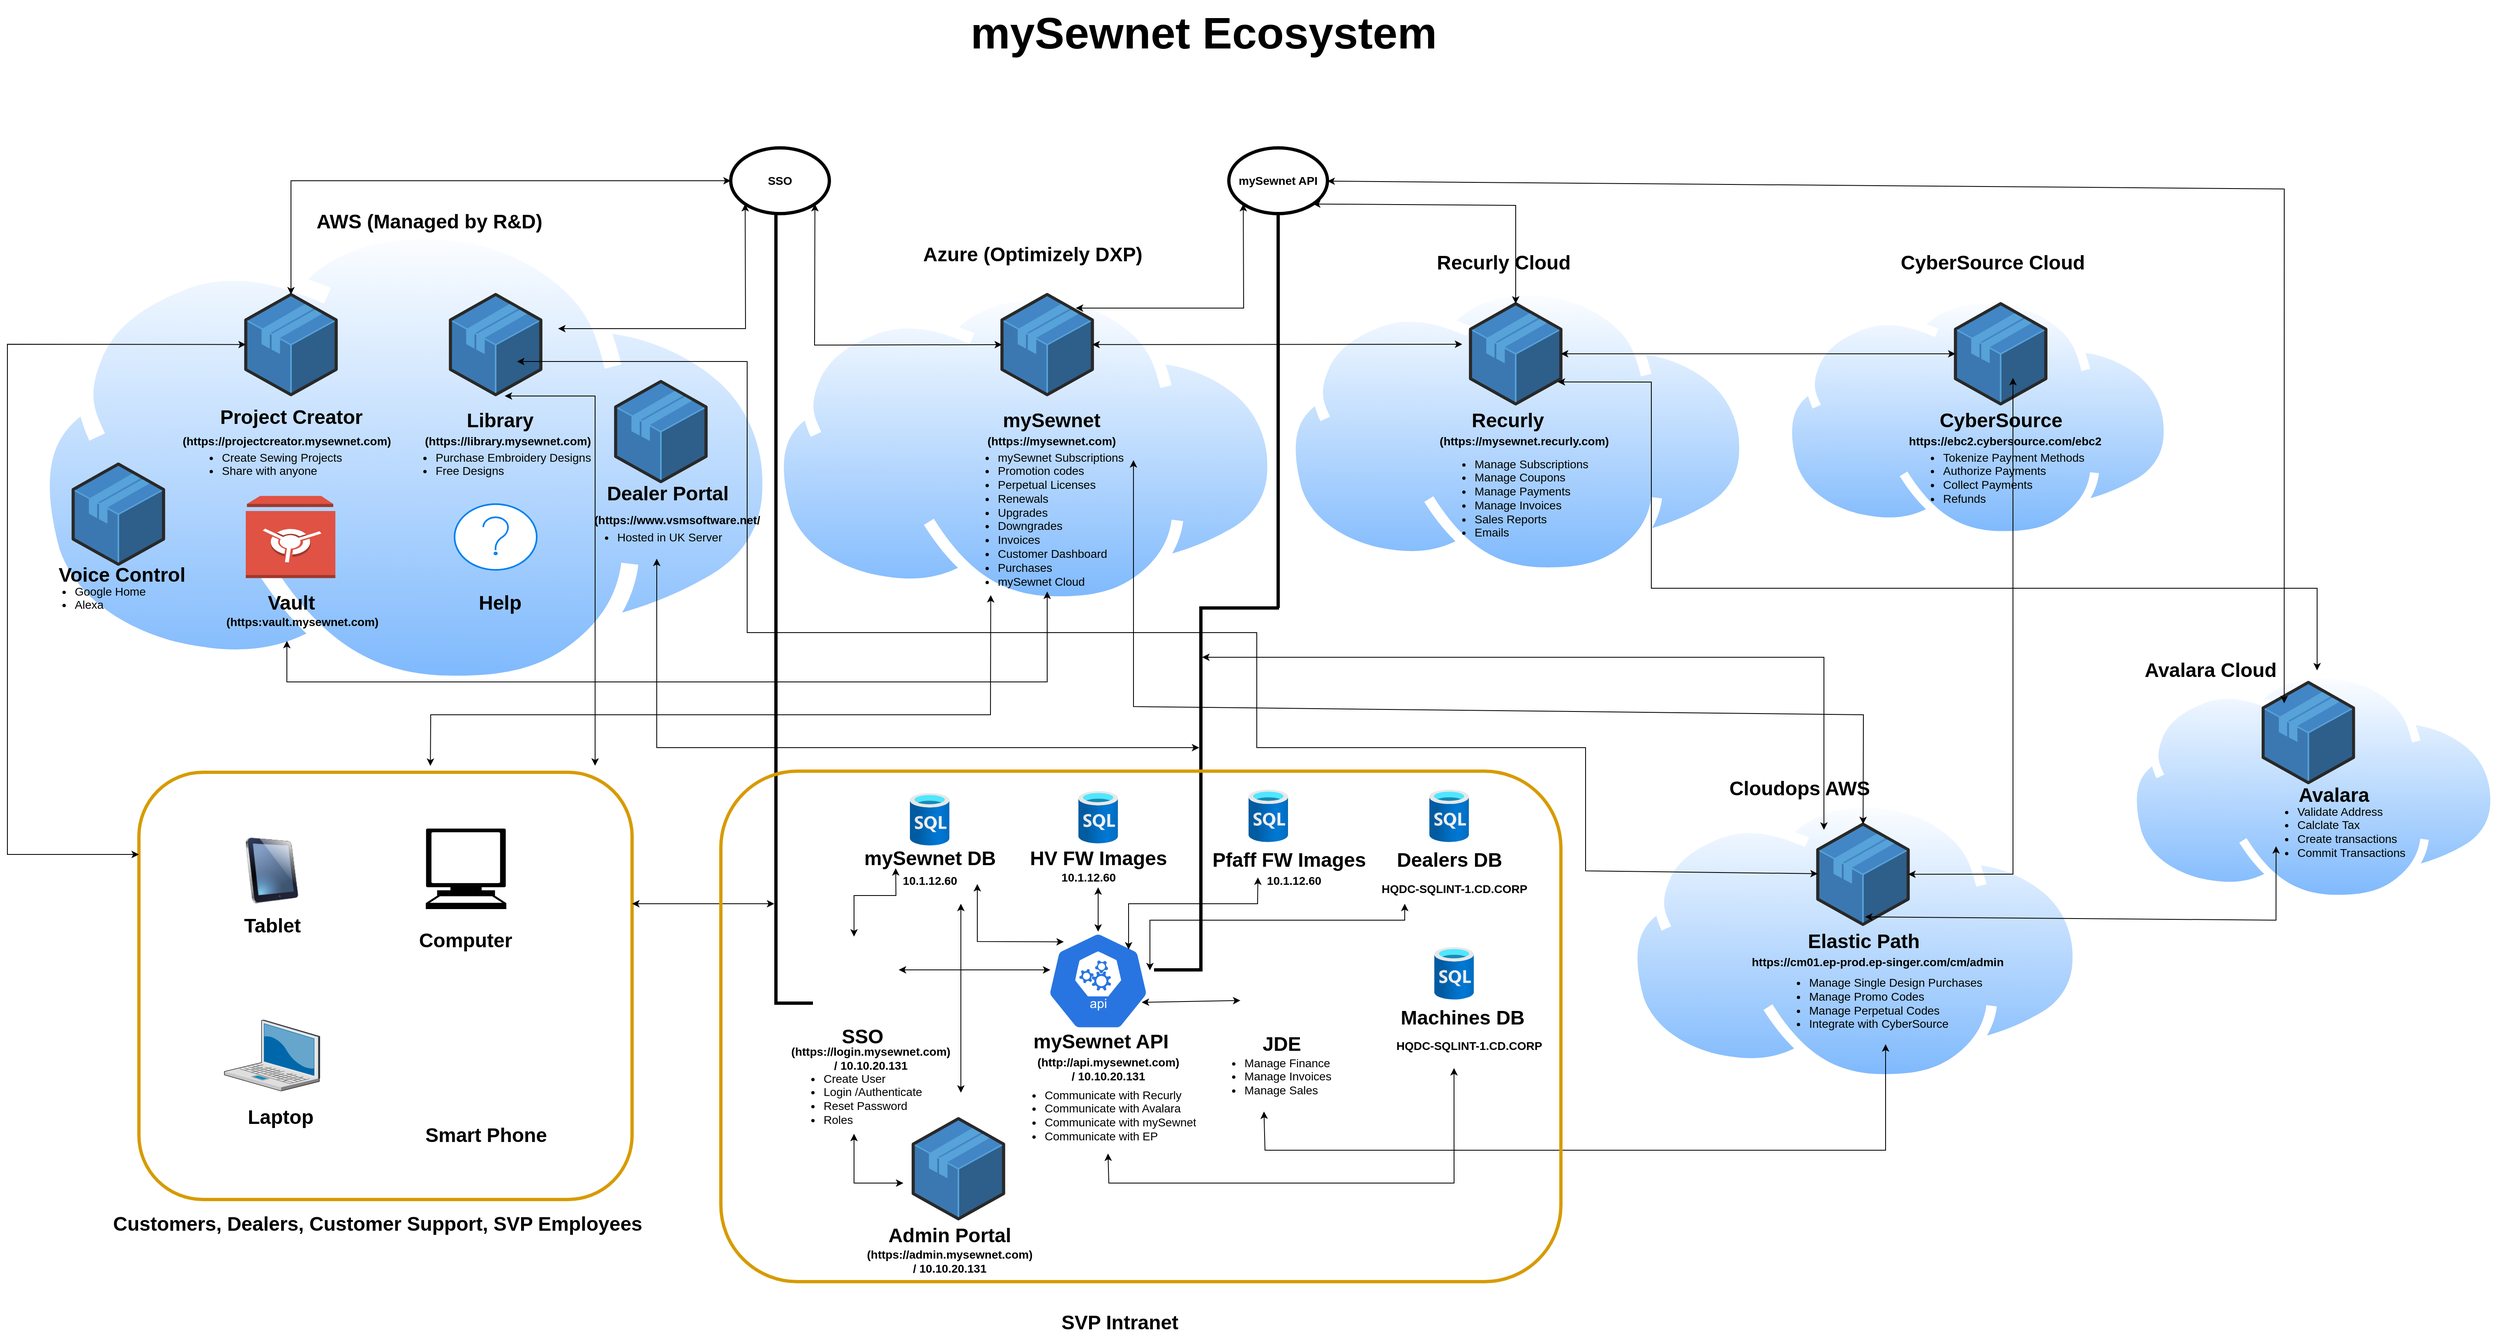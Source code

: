 <mxfile version="20.5.3" type="github">
  <diagram id="wgHW7e4EUa4GgYDRs7Ng" name="Page-1">
    <mxGraphModel dx="4837" dy="3923" grid="1" gridSize="10" guides="1" tooltips="1" connect="1" arrows="1" fold="1" page="1" pageScale="1" pageWidth="700" pageHeight="1000" math="0" shadow="0">
      <root>
        <mxCell id="0" />
        <mxCell id="1" parent="0" />
        <mxCell id="mvNzvA__HQaBql2vhhs9-19" value="" style="aspect=fixed;perimeter=ellipsePerimeter;html=1;align=center;shadow=0;dashed=0;spacingTop=3;image;image=img/lib/active_directory/internet_cloud.svg;fontSize=14;" parent="1" vertex="1">
          <mxGeometry x="-1130" y="-1530" width="910" height="573.3" as="geometry" />
        </mxCell>
        <mxCell id="mvNzvA__HQaBql2vhhs9-1" value="" style="verticalLabelPosition=bottom;html=1;verticalAlign=top;strokeWidth=1;align=center;outlineConnect=0;dashed=0;outlineConnect=0;shape=mxgraph.aws3d.application;fillColor=#4286c5;strokeColor=#57A2D8;aspect=fixed;" parent="1" vertex="1">
          <mxGeometry x="-870" y="-1441.61" width="110" height="122.06" as="geometry" />
        </mxCell>
        <mxCell id="mvNzvA__HQaBql2vhhs9-3" value="" style="verticalLabelPosition=bottom;html=1;verticalAlign=top;strokeWidth=1;align=center;outlineConnect=0;dashed=0;outlineConnect=0;shape=mxgraph.aws3d.application;fillColor=#4286c5;strokeColor=#57A2D8;aspect=fixed;" parent="1" vertex="1">
          <mxGeometry x="-621" y="-1441.61" width="110" height="122.06" as="geometry" />
        </mxCell>
        <mxCell id="mvNzvA__HQaBql2vhhs9-5" value="Project Creator" style="text;strokeColor=none;fillColor=none;html=1;fontSize=24;fontStyle=1;verticalAlign=middle;align=center;" parent="1" vertex="1">
          <mxGeometry x="-915.5" y="-1312.14" width="200" height="40" as="geometry" />
        </mxCell>
        <mxCell id="mvNzvA__HQaBql2vhhs9-6" value="Library" style="text;strokeColor=none;fillColor=none;html=1;fontSize=24;fontStyle=1;verticalAlign=middle;align=center;" parent="1" vertex="1">
          <mxGeometry x="-611" y="-1308.35" width="100" height="40" as="geometry" />
        </mxCell>
        <mxCell id="mvNzvA__HQaBql2vhhs9-8" value="&lt;ul&gt;&lt;li&gt;Create Sewing Projects&lt;/li&gt;&lt;li&gt;Share with anyone&lt;/li&gt;&lt;/ul&gt;" style="text;strokeColor=none;fillColor=none;html=1;whiteSpace=wrap;verticalAlign=middle;overflow=hidden;fontSize=14;" parent="1" vertex="1">
          <mxGeometry x="-941" y="-1268.35" width="190" height="50" as="geometry" />
        </mxCell>
        <mxCell id="mvNzvA__HQaBql2vhhs9-10" value="&lt;ul&gt;&lt;li&gt;Purchase Embroidery Designs&lt;/li&gt;&lt;li&gt;Free Designs&lt;/li&gt;&lt;li&gt;Used Pimcore DAM&lt;/li&gt;&lt;/ul&gt;" style="text;strokeColor=none;fillColor=none;html=1;whiteSpace=wrap;verticalAlign=middle;overflow=hidden;fontSize=14;" parent="1" vertex="1">
          <mxGeometry x="-681" y="-1268.35" width="240" height="50" as="geometry" />
        </mxCell>
        <mxCell id="mvNzvA__HQaBql2vhhs9-11" value="" style="outlineConnect=0;dashed=0;verticalLabelPosition=bottom;verticalAlign=top;align=center;html=1;shape=mxgraph.aws3.vault;fillColor=#E05243;gradientColor=none;fontSize=14;" parent="1" vertex="1">
          <mxGeometry x="-870" y="-1196.35" width="109" height="100" as="geometry" />
        </mxCell>
        <mxCell id="mvNzvA__HQaBql2vhhs9-12" value="Vault" style="text;strokeColor=none;fillColor=none;html=1;fontSize=24;fontStyle=1;verticalAlign=middle;align=center;" parent="1" vertex="1">
          <mxGeometry x="-865" y="-1086.35" width="100" height="40" as="geometry" />
        </mxCell>
        <mxCell id="mvNzvA__HQaBql2vhhs9-13" value="" style="html=1;verticalLabelPosition=bottom;align=center;labelBackgroundColor=#ffffff;verticalAlign=top;strokeWidth=2;strokeColor=#0080F0;shadow=0;dashed=0;shape=mxgraph.ios7.icons.help;fontSize=14;" parent="1" vertex="1">
          <mxGeometry x="-616" y="-1186.35" width="100" height="80" as="geometry" />
        </mxCell>
        <mxCell id="mvNzvA__HQaBql2vhhs9-14" value="Help" style="text;strokeColor=none;fillColor=none;html=1;fontSize=24;fontStyle=1;verticalAlign=middle;align=center;" parent="1" vertex="1">
          <mxGeometry x="-611" y="-1086.35" width="100" height="40" as="geometry" />
        </mxCell>
        <mxCell id="mvNzvA__HQaBql2vhhs9-15" value="(https://projectcreator.mysewnet.com)" style="text;html=1;strokeColor=none;fillColor=none;align=center;verticalAlign=middle;whiteSpace=wrap;rounded=0;fontSize=14;fontStyle=1" parent="1" vertex="1">
          <mxGeometry x="-940" y="-1278.35" width="240" height="30" as="geometry" />
        </mxCell>
        <mxCell id="mvNzvA__HQaBql2vhhs9-17" value="(https://library.mysewnet.com)" style="text;html=1;strokeColor=none;fillColor=none;align=center;verticalAlign=middle;whiteSpace=wrap;rounded=0;fontSize=14;fontStyle=1" parent="1" vertex="1">
          <mxGeometry x="-671" y="-1278.35" width="240" height="30" as="geometry" />
        </mxCell>
        <mxCell id="mvNzvA__HQaBql2vhhs9-18" value="(https:vault.mysewnet.com)" style="text;html=1;strokeColor=none;fillColor=none;align=center;verticalAlign=middle;whiteSpace=wrap;rounded=0;fontSize=14;fontStyle=1" parent="1" vertex="1">
          <mxGeometry x="-921" y="-1058.35" width="240" height="30" as="geometry" />
        </mxCell>
        <mxCell id="mvNzvA__HQaBql2vhhs9-25" value="" style="aspect=fixed;perimeter=ellipsePerimeter;html=1;align=center;shadow=0;dashed=0;spacingTop=3;image;image=img/lib/active_directory/internet_cloud.svg;fontSize=14;" parent="1" vertex="1">
          <mxGeometry x="-230" y="-1448.95" width="617.38" height="388.95" as="geometry" />
        </mxCell>
        <mxCell id="mvNzvA__HQaBql2vhhs9-20" value="" style="verticalLabelPosition=bottom;html=1;verticalAlign=top;strokeWidth=1;align=center;outlineConnect=0;dashed=0;outlineConnect=0;shape=mxgraph.aws3d.application;fillColor=#4286c5;strokeColor=#57A2D8;aspect=fixed;" parent="1" vertex="1">
          <mxGeometry x="50" y="-1441.61" width="110" height="122.06" as="geometry" />
        </mxCell>
        <mxCell id="mvNzvA__HQaBql2vhhs9-21" value="mySewnet" style="text;strokeColor=none;fillColor=none;html=1;fontSize=24;fontStyle=1;verticalAlign=middle;align=center;" parent="1" vertex="1">
          <mxGeometry x="60" y="-1308.35" width="100" height="40" as="geometry" />
        </mxCell>
        <mxCell id="mvNzvA__HQaBql2vhhs9-23" value="(https://mysewnet.com)" style="text;html=1;align=center;verticalAlign=middle;resizable=0;points=[];autosize=1;strokeColor=none;fillColor=none;fontSize=14;fontStyle=1" parent="1" vertex="1">
          <mxGeometry x="20" y="-1278.35" width="180" height="30" as="geometry" />
        </mxCell>
        <mxCell id="mvNzvA__HQaBql2vhhs9-24" value="&lt;ul&gt;&lt;li&gt;mySewnet Subscriptions&lt;/li&gt;&lt;li&gt;Promotion codes&lt;/li&gt;&lt;li&gt;Perpetual Licenses&lt;/li&gt;&lt;li&gt;Renewals&lt;/li&gt;&lt;li&gt;Upgrades&lt;/li&gt;&lt;li&gt;Downgrades&lt;/li&gt;&lt;li&gt;Invoices&lt;/li&gt;&lt;li&gt;Customer Dashboard&lt;/li&gt;&lt;li&gt;Purchases&lt;/li&gt;&lt;li&gt;mySewnet Cloud&lt;/li&gt;&lt;/ul&gt;" style="text;strokeColor=none;fillColor=none;html=1;whiteSpace=wrap;verticalAlign=middle;overflow=hidden;fontSize=14;" parent="1" vertex="1">
          <mxGeometry x="2.5" y="-1268.35" width="205" height="188.35" as="geometry" />
        </mxCell>
        <mxCell id="mvNzvA__HQaBql2vhhs9-30" value="" style="aspect=fixed;perimeter=ellipsePerimeter;html=1;align=center;shadow=0;dashed=0;spacingTop=3;image;image=img/lib/active_directory/internet_cloud.svg;fontSize=14;" parent="1" vertex="1">
          <mxGeometry x="394" y="-1453.11" width="566.28" height="356.76" as="geometry" />
        </mxCell>
        <mxCell id="mvNzvA__HQaBql2vhhs9-26" value="" style="verticalLabelPosition=bottom;html=1;verticalAlign=top;strokeWidth=1;align=center;outlineConnect=0;dashed=0;outlineConnect=0;shape=mxgraph.aws3d.application;fillColor=#4286c5;strokeColor=#57A2D8;aspect=fixed;" parent="1" vertex="1">
          <mxGeometry x="620" y="-1430.41" width="110" height="122.06" as="geometry" />
        </mxCell>
        <mxCell id="mvNzvA__HQaBql2vhhs9-27" value="Recurly" style="text;strokeColor=none;fillColor=none;html=1;fontSize=24;fontStyle=1;verticalAlign=middle;align=center;" parent="1" vertex="1">
          <mxGeometry x="615" y="-1308.35" width="100" height="40" as="geometry" />
        </mxCell>
        <mxCell id="mvNzvA__HQaBql2vhhs9-28" value="(https://mysewnet.recurly.com)" style="text;html=1;align=center;verticalAlign=middle;resizable=0;points=[];autosize=1;strokeColor=none;fillColor=none;fontSize=14;fontStyle=1" parent="1" vertex="1">
          <mxGeometry x="570" y="-1278.35" width="230" height="30" as="geometry" />
        </mxCell>
        <mxCell id="mvNzvA__HQaBql2vhhs9-29" value="&lt;ul&gt;&lt;li&gt;Manage Subscriptions&lt;/li&gt;&lt;li&gt;Manage Coupons&lt;/li&gt;&lt;li&gt;Manage Payments&lt;/li&gt;&lt;li&gt;Manage Invoices&lt;/li&gt;&lt;li&gt;Sales Reports&lt;/li&gt;&lt;li&gt;Emails&lt;/li&gt;&lt;li&gt;&lt;br&gt;&lt;/li&gt;&lt;/ul&gt;" style="text;strokeColor=none;fillColor=none;html=1;whiteSpace=wrap;verticalAlign=middle;overflow=hidden;fontSize=14;" parent="1" vertex="1">
          <mxGeometry x="582.5" y="-1260" width="185" height="120" as="geometry" />
        </mxCell>
        <mxCell id="mvNzvA__HQaBql2vhhs9-36" value="" style="aspect=fixed;perimeter=ellipsePerimeter;html=1;align=center;shadow=0;dashed=0;spacingTop=3;image;image=img/lib/active_directory/internet_cloud.svg;fontSize=14;" parent="1" vertex="1">
          <mxGeometry x="1000" y="-1441.61" width="474.52" height="298.95" as="geometry" />
        </mxCell>
        <mxCell id="mvNzvA__HQaBql2vhhs9-32" value="" style="verticalLabelPosition=bottom;html=1;verticalAlign=top;strokeWidth=1;align=center;outlineConnect=0;dashed=0;outlineConnect=0;shape=mxgraph.aws3d.application;fillColor=#4286c5;strokeColor=#57A2D8;aspect=fixed;" parent="1" vertex="1">
          <mxGeometry x="1210" y="-1430.41" width="110" height="122.06" as="geometry" />
        </mxCell>
        <mxCell id="mvNzvA__HQaBql2vhhs9-33" value="CyberSource" style="text;strokeColor=none;fillColor=none;html=1;fontSize=24;fontStyle=1;verticalAlign=middle;align=center;" parent="1" vertex="1">
          <mxGeometry x="1215" y="-1308.35" width="100" height="40" as="geometry" />
        </mxCell>
        <mxCell id="mvNzvA__HQaBql2vhhs9-34" value="https://ebc2.cybersource.com/ebc2" style="text;html=1;align=center;verticalAlign=middle;resizable=0;points=[];autosize=1;strokeColor=none;fillColor=none;fontSize=14;fontStyle=1" parent="1" vertex="1">
          <mxGeometry x="1140" y="-1278.35" width="260" height="30" as="geometry" />
        </mxCell>
        <mxCell id="mvNzvA__HQaBql2vhhs9-35" value="&lt;ul&gt;&lt;li&gt;Tokenize Payment Methods&lt;/li&gt;&lt;li&gt;Authorize Payments&lt;/li&gt;&lt;li&gt;Collect Payments&lt;/li&gt;&lt;li&gt;Refunds&lt;/li&gt;&lt;li&gt;&lt;br&gt;&lt;/li&gt;&lt;/ul&gt;" style="text;strokeColor=none;fillColor=none;html=1;whiteSpace=wrap;verticalAlign=middle;overflow=hidden;fontSize=14;" parent="1" vertex="1">
          <mxGeometry x="1152.5" y="-1268.35" width="225" height="90" as="geometry" />
        </mxCell>
        <mxCell id="mvNzvA__HQaBql2vhhs9-37" value="AWS (Managed by R&amp;amp;D)" style="text;strokeColor=none;fillColor=none;html=1;fontSize=24;fontStyle=1;verticalAlign=middle;align=center;" parent="1" vertex="1">
          <mxGeometry x="-798" y="-1550" width="301" height="40" as="geometry" />
        </mxCell>
        <mxCell id="mvNzvA__HQaBql2vhhs9-38" value="Azure (Optimizely DXP)" style="text;strokeColor=none;fillColor=none;html=1;fontSize=24;fontStyle=1;verticalAlign=middle;align=center;" parent="1" vertex="1">
          <mxGeometry x="-58" y="-1510" width="290" height="40" as="geometry" />
        </mxCell>
        <mxCell id="mvNzvA__HQaBql2vhhs9-39" value="Recurly Cloud" style="text;strokeColor=none;fillColor=none;html=1;fontSize=24;fontStyle=1;verticalAlign=middle;align=center;" parent="1" vertex="1">
          <mxGeometry x="570" y="-1500" width="180" height="40" as="geometry" />
        </mxCell>
        <mxCell id="mvNzvA__HQaBql2vhhs9-40" value="CyberSource Cloud" style="text;strokeColor=none;fillColor=none;html=1;fontSize=24;fontStyle=1;verticalAlign=middle;align=center;" parent="1" vertex="1">
          <mxGeometry x="1135" y="-1500" width="240" height="40" as="geometry" />
        </mxCell>
        <mxCell id="mvNzvA__HQaBql2vhhs9-45" value="" style="aspect=fixed;perimeter=ellipsePerimeter;html=1;align=center;shadow=0;dashed=0;spacingTop=3;image;image=img/lib/active_directory/internet_cloud.svg;fontSize=14;" parent="1" vertex="1">
          <mxGeometry x="810" y="-829.85" width="555.56" height="350" as="geometry" />
        </mxCell>
        <mxCell id="mvNzvA__HQaBql2vhhs9-41" value="" style="verticalLabelPosition=bottom;html=1;verticalAlign=top;strokeWidth=1;align=center;outlineConnect=0;dashed=0;outlineConnect=0;shape=mxgraph.aws3d.application;fillColor=#4286c5;strokeColor=#57A2D8;aspect=fixed;" parent="1" vertex="1">
          <mxGeometry x="1042.5" y="-796.91" width="110" height="122.06" as="geometry" />
        </mxCell>
        <mxCell id="mvNzvA__HQaBql2vhhs9-42" value="Elastic Path" style="text;strokeColor=none;fillColor=none;html=1;fontSize=24;fontStyle=1;verticalAlign=middle;align=center;" parent="1" vertex="1">
          <mxGeometry x="1020" y="-672.79" width="155" height="37.94" as="geometry" />
        </mxCell>
        <mxCell id="mvNzvA__HQaBql2vhhs9-43" value="https://cm01.ep-prod.ep-singer.com/cm/admin" style="text;html=1;align=center;verticalAlign=middle;resizable=0;points=[];autosize=1;strokeColor=none;fillColor=none;fontSize=14;fontStyle=1" parent="1" vertex="1">
          <mxGeometry x="950" y="-644.5" width="330" height="30" as="geometry" />
        </mxCell>
        <mxCell id="mvNzvA__HQaBql2vhhs9-44" value="&lt;ul&gt;&lt;li&gt;Manage Single Design Purchases&lt;/li&gt;&lt;li&gt;Manage Promo Codes&lt;/li&gt;&lt;li&gt;Manage Perpetual Codes&lt;/li&gt;&lt;li&gt;Integrate with CyberSource&lt;/li&gt;&lt;/ul&gt;" style="text;strokeColor=none;fillColor=none;html=1;whiteSpace=wrap;verticalAlign=middle;overflow=hidden;fontSize=14;" parent="1" vertex="1">
          <mxGeometry x="990" y="-629.0" width="270" height="100" as="geometry" />
        </mxCell>
        <mxCell id="mvNzvA__HQaBql2vhhs9-46" value="Cloudops AWS" style="text;strokeColor=none;fillColor=none;html=1;fontSize=24;fontStyle=1;verticalAlign=middle;align=center;" parent="1" vertex="1">
          <mxGeometry x="900" y="-860.0" width="240" height="40" as="geometry" />
        </mxCell>
        <mxCell id="mvNzvA__HQaBql2vhhs9-47" value="" style="aspect=fixed;html=1;points=[];align=center;image;fontSize=12;image=img/lib/azure2/databases/SQL_Database.svg;" parent="1" vertex="1">
          <mxGeometry x="143" y="-837.35" width="48" height="64" as="geometry" />
        </mxCell>
        <mxCell id="mvNzvA__HQaBql2vhhs9-48" value="mySewnet DB" style="text;strokeColor=none;fillColor=none;html=1;fontSize=24;fontStyle=1;verticalAlign=middle;align=center;" parent="1" vertex="1">
          <mxGeometry x="-128" y="-775" width="180" height="40" as="geometry" />
        </mxCell>
        <mxCell id="mvNzvA__HQaBql2vhhs9-49" value="&lt;b&gt;10.1.12.60&lt;/b&gt;" style="text;html=1;align=center;verticalAlign=middle;resizable=0;points=[];autosize=1;strokeColor=none;fillColor=none;fontSize=14;" parent="1" vertex="1">
          <mxGeometry x="-83" y="-743" width="90" height="30" as="geometry" />
        </mxCell>
        <mxCell id="mvNzvA__HQaBql2vhhs9-50" value="" style="aspect=fixed;html=1;points=[];align=center;image;fontSize=12;image=img/lib/azure2/databases/SQL_Database.svg;" parent="1" vertex="1">
          <mxGeometry x="350" y="-839" width="48" height="64" as="geometry" />
        </mxCell>
        <mxCell id="mvNzvA__HQaBql2vhhs9-51" value="" style="aspect=fixed;html=1;points=[];align=center;image;fontSize=12;image=img/lib/azure2/databases/SQL_Database.svg;" parent="1" vertex="1">
          <mxGeometry x="570" y="-839" width="48" height="64" as="geometry" />
        </mxCell>
        <mxCell id="mvNzvA__HQaBql2vhhs9-52" value="Pfaff FW Images" style="text;strokeColor=none;fillColor=none;html=1;fontSize=24;fontStyle=1;verticalAlign=middle;align=center;" parent="1" vertex="1">
          <mxGeometry x="309" y="-773" width="180" height="40" as="geometry" />
        </mxCell>
        <mxCell id="mvNzvA__HQaBql2vhhs9-53" value="HV FW Images" style="text;strokeColor=none;fillColor=none;html=1;fontSize=24;fontStyle=1;verticalAlign=middle;align=center;" parent="1" vertex="1">
          <mxGeometry x="77" y="-775" width="180" height="40" as="geometry" />
        </mxCell>
        <mxCell id="mvNzvA__HQaBql2vhhs9-55" value="&lt;b&gt;10.1.12.60&lt;/b&gt;" style="text;html=1;align=center;verticalAlign=middle;resizable=0;points=[];autosize=1;strokeColor=none;fillColor=none;fontSize=14;" parent="1" vertex="1">
          <mxGeometry x="360" y="-743" width="90" height="30" as="geometry" />
        </mxCell>
        <mxCell id="mvNzvA__HQaBql2vhhs9-56" value="&lt;b&gt;10.1.12.60&lt;/b&gt;" style="text;html=1;align=center;verticalAlign=middle;resizable=0;points=[];autosize=1;strokeColor=none;fillColor=none;fontSize=14;" parent="1" vertex="1">
          <mxGeometry x="110" y="-747.35" width="90" height="30" as="geometry" />
        </mxCell>
        <mxCell id="mvNzvA__HQaBql2vhhs9-57" value="" style="image;html=1;image=img/lib/clip_art/computers/iPad_128x128.png;fontSize=14;" parent="1" vertex="1">
          <mxGeometry x="-878" y="-780.5" width="80" height="80" as="geometry" />
        </mxCell>
        <mxCell id="mvNzvA__HQaBql2vhhs9-58" value="" style="shape=mxgraph.signs.tech.computer;html=1;pointerEvents=1;fillColor=#000000;strokeColor=none;verticalLabelPosition=bottom;verticalAlign=top;align=center;fontSize=14;" parent="1" vertex="1">
          <mxGeometry x="-651" y="-791.5" width="98" height="98" as="geometry" />
        </mxCell>
        <mxCell id="mvNzvA__HQaBql2vhhs9-60" value="" style="shape=image;html=1;verticalAlign=top;verticalLabelPosition=bottom;labelBackgroundColor=#ffffff;imageAspect=0;aspect=fixed;image=https://cdn4.iconfinder.com/data/icons/essential-app-1/16/mobile-phone-smart-screen-128.png;fontSize=14;" parent="1" vertex="1">
          <mxGeometry x="-656" y="-588.5" width="128" height="128" as="geometry" />
        </mxCell>
        <mxCell id="mvNzvA__HQaBql2vhhs9-61" value="" style="verticalLabelPosition=bottom;sketch=0;aspect=fixed;html=1;verticalAlign=top;strokeColor=none;align=center;outlineConnect=0;shape=mxgraph.citrix.laptop_2;fontSize=14;" parent="1" vertex="1">
          <mxGeometry x="-896" y="-558.5" width="116" height="86.5" as="geometry" />
        </mxCell>
        <mxCell id="mvNzvA__HQaBql2vhhs9-62" value="Tablet" style="text;strokeColor=none;fillColor=none;html=1;fontSize=24;fontStyle=1;verticalAlign=middle;align=center;" parent="1" vertex="1">
          <mxGeometry x="-888" y="-693.5" width="100" height="40" as="geometry" />
        </mxCell>
        <mxCell id="mvNzvA__HQaBql2vhhs9-63" value="Computer" style="text;strokeColor=none;fillColor=none;html=1;fontSize=24;fontStyle=1;verticalAlign=middle;align=center;" parent="1" vertex="1">
          <mxGeometry x="-666" y="-674.85" width="125" height="40" as="geometry" />
        </mxCell>
        <mxCell id="mvNzvA__HQaBql2vhhs9-65" value="Laptop" style="text;strokeColor=none;fillColor=none;html=1;fontSize=24;fontStyle=1;verticalAlign=middle;align=center;" parent="1" vertex="1">
          <mxGeometry x="-878" y="-460.5" width="100" height="40" as="geometry" />
        </mxCell>
        <mxCell id="mvNzvA__HQaBql2vhhs9-66" value="Smart Phone" style="text;strokeColor=none;fillColor=none;html=1;fontSize=24;fontStyle=1;verticalAlign=middle;align=center;" parent="1" vertex="1">
          <mxGeometry x="-666" y="-438.5" width="176" height="40" as="geometry" />
        </mxCell>
        <mxCell id="mvNzvA__HQaBql2vhhs9-67" value="" style="aspect=fixed;html=1;points=[];align=center;image;fontSize=12;image=img/lib/azure2/databases/SQL_Database.svg;" parent="1" vertex="1">
          <mxGeometry x="-62" y="-834.85" width="48" height="64" as="geometry" />
        </mxCell>
        <mxCell id="mvNzvA__HQaBql2vhhs9-68" value="" style="aspect=fixed;html=1;points=[];align=center;image;fontSize=12;image=img/lib/azure2/databases/SQL_Database.svg;" parent="1" vertex="1">
          <mxGeometry x="576" y="-647.35" width="48" height="64" as="geometry" />
        </mxCell>
        <mxCell id="mvNzvA__HQaBql2vhhs9-69" value="Dealers DB" style="text;strokeColor=none;fillColor=none;html=1;fontSize=24;fontStyle=1;verticalAlign=middle;align=center;" parent="1" vertex="1">
          <mxGeometry x="517.75" y="-773" width="152.5" height="40" as="geometry" />
        </mxCell>
        <mxCell id="mvNzvA__HQaBql2vhhs9-70" value="Machines DB" style="text;strokeColor=none;fillColor=none;html=1;fontSize=24;fontStyle=1;verticalAlign=middle;align=center;" parent="1" vertex="1">
          <mxGeometry x="517.75" y="-581" width="185" height="40" as="geometry" />
        </mxCell>
        <mxCell id="mvNzvA__HQaBql2vhhs9-71" value="HQDC-SQLINT-1.CD.CORP" style="text;html=1;align=center;verticalAlign=middle;resizable=0;points=[];autosize=1;strokeColor=none;fillColor=none;fontSize=14;fontStyle=1" parent="1" vertex="1">
          <mxGeometry x="500" y="-733" width="200" height="30" as="geometry" />
        </mxCell>
        <mxCell id="mvNzvA__HQaBql2vhhs9-72" value="HQDC-SQLINT-1.CD.CORP" style="text;html=1;align=center;verticalAlign=middle;resizable=0;points=[];autosize=1;strokeColor=none;fillColor=none;fontSize=14;fontStyle=1" parent="1" vertex="1">
          <mxGeometry x="517.75" y="-542.35" width="200" height="30" as="geometry" />
        </mxCell>
        <mxCell id="mvNzvA__HQaBql2vhhs9-73" value="" style="shape=image;html=1;verticalAlign=top;verticalLabelPosition=bottom;labelBackgroundColor=#ffffff;imageAspect=0;aspect=fixed;image=https://cdn1.iconfinder.com/data/icons/icons-for-a-site-1/64/advantage_wallet-128.png;fontSize=14;" parent="1" vertex="1">
          <mxGeometry x="322" y="-665.35" width="128" height="128" as="geometry" />
        </mxCell>
        <mxCell id="mvNzvA__HQaBql2vhhs9-74" value="JDE" style="text;strokeColor=none;fillColor=none;html=1;fontSize=24;fontStyle=1;verticalAlign=middle;align=center;" parent="1" vertex="1">
          <mxGeometry x="340.38" y="-549" width="100" height="40" as="geometry" />
        </mxCell>
        <mxCell id="mvNzvA__HQaBql2vhhs9-75" value="&lt;ul&gt;&lt;li&gt;Manage Finance&lt;/li&gt;&lt;li&gt;Manage Invoices&lt;/li&gt;&lt;li&gt;Manage Sales&lt;/li&gt;&lt;/ul&gt;" style="text;strokeColor=none;fillColor=none;html=1;whiteSpace=wrap;verticalAlign=middle;overflow=hidden;fontSize=14;" parent="1" vertex="1">
          <mxGeometry x="303" y="-531" width="166" height="80" as="geometry" />
        </mxCell>
        <mxCell id="mvNzvA__HQaBql2vhhs9-76" value="" style="shape=image;html=1;verticalAlign=top;verticalLabelPosition=bottom;labelBackgroundColor=#ffffff;imageAspect=0;aspect=fixed;image=https://cdn1.iconfinder.com/data/icons/nuvola2/48x48/actions/kgpg_identity.png;fontSize=14;" parent="1" vertex="1">
          <mxGeometry x="-180" y="-657.5" width="103" height="103" as="geometry" />
        </mxCell>
        <mxCell id="mvNzvA__HQaBql2vhhs9-77" value="" style="sketch=0;html=1;dashed=0;whitespace=wrap;fillColor=#2875E2;strokeColor=#ffffff;points=[[0.005,0.63,0],[0.1,0.2,0],[0.9,0.2,0],[0.5,0,0],[0.995,0.63,0],[0.72,0.99,0],[0.5,1,0],[0.28,0.99,0]];verticalLabelPosition=bottom;align=center;verticalAlign=top;shape=mxgraph.kubernetes.icon;prIcon=api;fontSize=14;" parent="1" vertex="1">
          <mxGeometry x="102" y="-666" width="130" height="120" as="geometry" />
        </mxCell>
        <mxCell id="mvNzvA__HQaBql2vhhs9-78" value="mySewnet API" style="text;strokeColor=none;fillColor=none;html=1;fontSize=24;fontStyle=1;verticalAlign=middle;align=center;" parent="1" vertex="1">
          <mxGeometry x="120" y="-552.35" width="100" height="40" as="geometry" />
        </mxCell>
        <mxCell id="mvNzvA__HQaBql2vhhs9-79" value="SSO" style="text;strokeColor=none;fillColor=none;html=1;fontSize=24;fontStyle=1;verticalAlign=middle;align=center;" parent="1" vertex="1">
          <mxGeometry x="-170" y="-558.5" width="100" height="40" as="geometry" />
        </mxCell>
        <mxCell id="mvNzvA__HQaBql2vhhs9-80" value="&lt;ul&gt;&lt;li&gt;Create User&lt;/li&gt;&lt;li&gt;Login /Authenticate&lt;/li&gt;&lt;li&gt;Reset Password&lt;/li&gt;&lt;li&gt;Roles&lt;/li&gt;&lt;/ul&gt;" style="text;strokeColor=none;fillColor=none;html=1;whiteSpace=wrap;verticalAlign=middle;overflow=hidden;fontSize=14;" parent="1" vertex="1">
          <mxGeometry x="-208.75" y="-512.35" width="177.5" height="90" as="geometry" />
        </mxCell>
        <mxCell id="mvNzvA__HQaBql2vhhs9-81" value="&lt;ul&gt;&lt;li&gt;Communicate with Recurly&lt;/li&gt;&lt;li&gt;Communicate with Avalara&lt;/li&gt;&lt;li&gt;Communicate with mySewnet&lt;/li&gt;&lt;li&gt;Communicate with EP&lt;/li&gt;&lt;/ul&gt;" style="text;strokeColor=none;fillColor=none;html=1;whiteSpace=wrap;verticalAlign=middle;overflow=hidden;fontSize=14;" parent="1" vertex="1">
          <mxGeometry x="60" y="-492.35" width="238" height="96.35" as="geometry" />
        </mxCell>
        <mxCell id="mvNzvA__HQaBql2vhhs9-85" value="" style="rounded=1;whiteSpace=wrap;html=1;fontSize=14;textOpacity=0;fillColor=none;strokeWidth=4;strokeColor=#d79b00;" parent="1" vertex="1">
          <mxGeometry x="-1000" y="-860" width="600" height="520" as="geometry" />
        </mxCell>
        <mxCell id="mvNzvA__HQaBql2vhhs9-82" value="&lt;b&gt;(http://api.mysewnet.com)&lt;br&gt;/ 10.10.20.131&lt;br&gt;&lt;/b&gt;" style="text;html=1;align=center;verticalAlign=middle;resizable=0;points=[];autosize=1;strokeColor=none;fillColor=none;fontSize=14;" parent="1" vertex="1">
          <mxGeometry x="79" y="-524.5" width="200" height="50" as="geometry" />
        </mxCell>
        <mxCell id="mvNzvA__HQaBql2vhhs9-83" value="(https://login.mysewnet.com)&lt;br&gt;/ 10.10.20.131" style="text;html=1;align=center;verticalAlign=middle;resizable=0;points=[];autosize=1;strokeColor=none;fillColor=none;fontSize=14;fontStyle=1" parent="1" vertex="1">
          <mxGeometry x="-220" y="-537.35" width="220" height="50" as="geometry" />
        </mxCell>
        <mxCell id="mvNzvA__HQaBql2vhhs9-88" value="Customers, Dealers, Customer Support, SVP Employees" style="text;strokeColor=none;fillColor=none;html=1;fontSize=24;fontStyle=1;verticalAlign=middle;align=center;strokeWidth=4;" parent="1" vertex="1">
          <mxGeometry x="-1040" y="-330" width="660" height="40" as="geometry" />
        </mxCell>
        <mxCell id="mvNzvA__HQaBql2vhhs9-89" value="SVP Intranet" style="text;strokeColor=none;fillColor=none;html=1;fontSize=24;fontStyle=1;verticalAlign=middle;align=center;strokeWidth=4;" parent="1" vertex="1">
          <mxGeometry x="79" y="-210" width="227" height="40" as="geometry" />
        </mxCell>
        <mxCell id="mvNzvA__HQaBql2vhhs9-99" value="SSO" style="ellipse;whiteSpace=wrap;html=1;strokeWidth=4;fontSize=14;fillColor=none;fontStyle=1" parent="1" vertex="1">
          <mxGeometry x="-280" y="-1620" width="120" height="80" as="geometry" />
        </mxCell>
        <mxCell id="mvNzvA__HQaBql2vhhs9-100" value="" style="line;strokeWidth=4;direction=south;html=1;perimeter=backbonePerimeter;points=[];outlineConnect=0;fontSize=14;fillColor=none;" parent="1" vertex="1">
          <mxGeometry x="381" y="-1540" width="10" height="480" as="geometry" />
        </mxCell>
        <mxCell id="mvNzvA__HQaBql2vhhs9-101" value="" style="line;strokeWidth=4;direction=south;html=1;perimeter=backbonePerimeter;points=[];outlineConnect=0;fontSize=14;fillColor=none;" parent="1" vertex="1">
          <mxGeometry x="-230" y="-1540" width="10" height="960" as="geometry" />
        </mxCell>
        <mxCell id="mvNzvA__HQaBql2vhhs9-102" value="" style="line;strokeWidth=4;html=1;perimeter=backbonePerimeter;points=[];outlineConnect=0;fontSize=14;fillColor=none;" parent="1" vertex="1">
          <mxGeometry x="-227" y="-654" width="47" height="150" as="geometry" />
        </mxCell>
        <mxCell id="mvNzvA__HQaBql2vhhs9-104" value="mySewnet API" style="ellipse;whiteSpace=wrap;html=1;strokeWidth=4;fontSize=14;fillColor=none;fontStyle=1" parent="1" vertex="1">
          <mxGeometry x="326" y="-1620" width="120" height="80" as="geometry" />
        </mxCell>
        <mxCell id="mvNzvA__HQaBql2vhhs9-105" value="" style="line;strokeWidth=4;html=1;perimeter=backbonePerimeter;points=[];outlineConnect=0;fontSize=14;fillColor=none;" parent="1" vertex="1">
          <mxGeometry x="290" y="-1065" width="97" height="10" as="geometry" />
        </mxCell>
        <mxCell id="mvNzvA__HQaBql2vhhs9-106" value="" style="line;strokeWidth=4;direction=south;html=1;perimeter=backbonePerimeter;points=[];outlineConnect=0;fontSize=14;fillColor=none;" parent="1" vertex="1">
          <mxGeometry x="287" y="-1059" width="10" height="439" as="geometry" />
        </mxCell>
        <mxCell id="mvNzvA__HQaBql2vhhs9-107" value="" style="line;strokeWidth=4;html=1;perimeter=backbonePerimeter;points=[];outlineConnect=0;fontSize=14;fillColor=none;" parent="1" vertex="1">
          <mxGeometry x="235" y="-624.5" width="59" height="10" as="geometry" />
        </mxCell>
        <mxCell id="mvNzvA__HQaBql2vhhs9-110" value="" style="endArrow=classic;startArrow=classic;html=1;rounded=0;fontSize=14;entryX=0;entryY=1;entryDx=0;entryDy=0;" parent="1" target="mvNzvA__HQaBql2vhhs9-99" edge="1">
          <mxGeometry width="50" height="50" relative="1" as="geometry">
            <mxPoint x="-490" y="-1400" as="sourcePoint" />
            <mxPoint x="-380" y="-1510" as="targetPoint" />
            <Array as="points">
              <mxPoint x="-262" y="-1400" />
            </Array>
          </mxGeometry>
        </mxCell>
        <mxCell id="mvNzvA__HQaBql2vhhs9-111" value="" style="endArrow=classic;startArrow=classic;html=1;rounded=0;fontSize=14;entryX=0;entryY=0.5;entryDx=0;entryDy=0;" parent="1" source="mvNzvA__HQaBql2vhhs9-1" target="mvNzvA__HQaBql2vhhs9-99" edge="1">
          <mxGeometry width="50" height="50" relative="1" as="geometry">
            <mxPoint x="-420" y="-1550" as="sourcePoint" />
            <mxPoint x="-370" y="-1600" as="targetPoint" />
            <Array as="points">
              <mxPoint x="-815" y="-1580" />
              <mxPoint x="-500" y="-1580" />
            </Array>
          </mxGeometry>
        </mxCell>
        <mxCell id="mvNzvA__HQaBql2vhhs9-112" value="" style="endArrow=classic;startArrow=classic;html=1;rounded=0;fontSize=14;entryX=0;entryY=1;entryDx=0;entryDy=0;exitX=0.599;exitY=0.023;exitDx=0;exitDy=0;exitPerimeter=0;" parent="1" target="mvNzvA__HQaBql2vhhs9-104" edge="1">
          <mxGeometry width="50" height="50" relative="1" as="geometry">
            <mxPoint x="139.811" y="-1425.004" as="sourcePoint" />
            <mxPoint x="343.574" y="-1536.716" as="targetPoint" />
            <Array as="points">
              <mxPoint x="344" y="-1425" />
            </Array>
          </mxGeometry>
        </mxCell>
        <mxCell id="mvNzvA__HQaBql2vhhs9-113" value="" style="endArrow=classic;startArrow=classic;html=1;rounded=0;fontSize=14;entryX=1;entryY=1;entryDx=0;entryDy=0;" parent="1" source="mvNzvA__HQaBql2vhhs9-26" target="mvNzvA__HQaBql2vhhs9-104" edge="1">
          <mxGeometry width="50" height="50" relative="1" as="geometry">
            <mxPoint x="460" y="-1450" as="sourcePoint" />
            <mxPoint x="510" y="-1500" as="targetPoint" />
            <Array as="points">
              <mxPoint x="675" y="-1550" />
            </Array>
          </mxGeometry>
        </mxCell>
        <mxCell id="mvNzvA__HQaBql2vhhs9-114" value="" style="endArrow=classic;startArrow=classic;html=1;rounded=0;fontSize=14;" parent="1" source="mvNzvA__HQaBql2vhhs9-106" edge="1">
          <mxGeometry width="50" height="50" relative="1" as="geometry">
            <mxPoint x="950" y="-840" as="sourcePoint" />
            <mxPoint x="1050" y="-790" as="targetPoint" />
            <Array as="points">
              <mxPoint x="1050" y="-1000" />
            </Array>
          </mxGeometry>
        </mxCell>
        <mxCell id="mvNzvA__HQaBql2vhhs9-115" value="" style="endArrow=classic;startArrow=classic;html=1;rounded=0;fontSize=14;" parent="1" source="mvNzvA__HQaBql2vhhs9-26" target="mvNzvA__HQaBql2vhhs9-32" edge="1">
          <mxGeometry width="50" height="50" relative="1" as="geometry">
            <mxPoint x="940" y="-1420" as="sourcePoint" />
            <mxPoint x="990" y="-1470" as="targetPoint" />
          </mxGeometry>
        </mxCell>
        <mxCell id="mvNzvA__HQaBql2vhhs9-116" value="" style="endArrow=classic;startArrow=classic;html=1;rounded=0;fontSize=14;entryX=0.636;entryY=0.741;entryDx=0;entryDy=0;entryPerimeter=0;" parent="1" source="mvNzvA__HQaBql2vhhs9-41" target="mvNzvA__HQaBql2vhhs9-32" edge="1">
          <mxGeometry width="50" height="50" relative="1" as="geometry">
            <mxPoint x="1200" y="-1000" as="sourcePoint" />
            <mxPoint x="1250" y="-1050" as="targetPoint" />
            <Array as="points">
              <mxPoint x="1280" y="-736" />
            </Array>
          </mxGeometry>
        </mxCell>
        <mxCell id="mvNzvA__HQaBql2vhhs9-117" value="" style="endArrow=classic;startArrow=classic;html=1;rounded=0;fontSize=14;entryX=1;entryY=1;entryDx=0;entryDy=0;" parent="1" source="mvNzvA__HQaBql2vhhs9-20" target="mvNzvA__HQaBql2vhhs9-99" edge="1">
          <mxGeometry width="50" height="50" relative="1" as="geometry">
            <mxPoint x="-120" y="-1420" as="sourcePoint" />
            <mxPoint x="-70" y="-1470" as="targetPoint" />
            <Array as="points">
              <mxPoint x="-178" y="-1380" />
            </Array>
          </mxGeometry>
        </mxCell>
        <mxCell id="mvNzvA__HQaBql2vhhs9-119" value="" style="endArrow=classic;startArrow=classic;html=1;rounded=0;fontSize=14;entryX=0.041;entryY=-0.01;entryDx=0;entryDy=0;entryPerimeter=0;" parent="1" target="mvNzvA__HQaBql2vhhs9-49" edge="1">
          <mxGeometry width="50" height="50" relative="1" as="geometry">
            <mxPoint x="-130" y="-660" as="sourcePoint" />
            <mxPoint x="-10" y="-710" as="targetPoint" />
            <Array as="points">
              <mxPoint x="-130" y="-710" />
              <mxPoint x="-79" y="-710" />
            </Array>
          </mxGeometry>
        </mxCell>
        <mxCell id="mvNzvA__HQaBql2vhhs9-120" value="" style="endArrow=classic;startArrow=classic;html=1;rounded=0;fontSize=14;" parent="1" source="mvNzvA__HQaBql2vhhs9-77" edge="1">
          <mxGeometry width="50" height="50" relative="1" as="geometry">
            <mxPoint x="167" y="-686.711" as="sourcePoint" />
            <mxPoint x="167" y="-720" as="targetPoint" />
          </mxGeometry>
        </mxCell>
        <mxCell id="mvNzvA__HQaBql2vhhs9-121" value="" style="endArrow=classic;startArrow=classic;html=1;rounded=0;fontSize=14;exitX=0.785;exitY=0.181;exitDx=0;exitDy=0;exitPerimeter=0;entryX=0.015;entryY=0.367;entryDx=0;entryDy=0;entryPerimeter=0;" parent="1" source="mvNzvA__HQaBql2vhhs9-77" target="mvNzvA__HQaBql2vhhs9-55" edge="1">
          <mxGeometry width="50" height="50" relative="1" as="geometry">
            <mxPoint x="230" y="-650" as="sourcePoint" />
            <mxPoint x="280" y="-700" as="targetPoint" />
            <Array as="points">
              <mxPoint x="204" y="-700" />
              <mxPoint x="361" y="-700" />
            </Array>
          </mxGeometry>
        </mxCell>
        <mxCell id="mvNzvA__HQaBql2vhhs9-122" value="" style="endArrow=classic;startArrow=classic;html=1;rounded=0;fontSize=14;" parent="1" edge="1">
          <mxGeometry width="50" height="50" relative="1" as="geometry">
            <mxPoint x="220" y="-580" as="sourcePoint" />
            <mxPoint x="340" y="-582.206" as="targetPoint" />
          </mxGeometry>
        </mxCell>
        <mxCell id="mvNzvA__HQaBql2vhhs9-124" value="" style="endArrow=classic;startArrow=classic;html=1;rounded=0;fontSize=14;entryX=0.037;entryY=0.388;entryDx=0;entryDy=0;entryPerimeter=0;exitX=1.014;exitY=0.369;exitDx=0;exitDy=0;exitPerimeter=0;" parent="1" source="mvNzvA__HQaBql2vhhs9-76" edge="1">
          <mxGeometry width="50" height="50" relative="1" as="geometry">
            <mxPoint x="2" y="-619" as="sourcePoint" />
            <mxPoint x="108.81" y="-619.44" as="targetPoint" />
          </mxGeometry>
        </mxCell>
        <mxCell id="mvNzvA__HQaBql2vhhs9-125" value="" style="endArrow=classic;startArrow=classic;html=1;rounded=0;fontSize=14;" parent="1" edge="1">
          <mxGeometry width="50" height="50" relative="1" as="geometry">
            <mxPoint x="230" y="-619" as="sourcePoint" />
            <mxPoint x="540" y="-700" as="targetPoint" />
            <Array as="points">
              <mxPoint x="230" y="-680" />
              <mxPoint x="540" y="-680" />
            </Array>
          </mxGeometry>
        </mxCell>
        <mxCell id="mvNzvA__HQaBql2vhhs9-129" value="" style="endArrow=classic;startArrow=classic;html=1;rounded=0;fontSize=14;exitX=0.396;exitY=1.049;exitDx=0;exitDy=0;exitPerimeter=0;" parent="1" source="mvNzvA__HQaBql2vhhs9-75" target="mvNzvA__HQaBql2vhhs9-44" edge="1">
          <mxGeometry width="50" height="50" relative="1" as="geometry">
            <mxPoint x="340" y="-420" as="sourcePoint" />
            <mxPoint x="1290" y="-430" as="targetPoint" />
            <Array as="points">
              <mxPoint x="370" y="-400" />
              <mxPoint x="1125" y="-400" />
            </Array>
          </mxGeometry>
        </mxCell>
        <mxCell id="mvNzvA__HQaBql2vhhs9-130" value="" style="endArrow=classic;startArrow=classic;html=1;rounded=0;fontSize=14;entryX=0.165;entryY=1.023;entryDx=0;entryDy=0;entryPerimeter=0;exitX=0.591;exitY=-0.015;exitDx=0;exitDy=0;exitPerimeter=0;" parent="1" source="mvNzvA__HQaBql2vhhs9-85" target="mvNzvA__HQaBql2vhhs9-24" edge="1">
          <mxGeometry width="50" height="50" relative="1" as="geometry">
            <mxPoint x="-450" y="-860" as="sourcePoint" />
            <mxPoint x="-400" y="-910" as="targetPoint" />
            <Array as="points">
              <mxPoint x="-645" y="-930" />
              <mxPoint x="36" y="-930" />
            </Array>
          </mxGeometry>
        </mxCell>
        <mxCell id="mvNzvA__HQaBql2vhhs9-131" value="" style="endArrow=classic;startArrow=classic;html=1;rounded=0;fontSize=14;" parent="1" target="mvNzvA__HQaBql2vhhs9-101" edge="1">
          <mxGeometry width="50" height="50" relative="1" as="geometry">
            <mxPoint x="-400" y="-700" as="sourcePoint" />
            <mxPoint x="-350" y="-750" as="targetPoint" />
          </mxGeometry>
        </mxCell>
        <mxCell id="mvNzvA__HQaBql2vhhs9-134" value="" style="endArrow=classic;startArrow=classic;html=1;rounded=0;fontSize=14;" parent="1" target="mvNzvA__HQaBql2vhhs9-20" edge="1">
          <mxGeometry width="50" height="50" relative="1" as="geometry">
            <mxPoint x="610" y="-1381" as="sourcePoint" />
            <mxPoint x="530" y="-1700" as="targetPoint" />
          </mxGeometry>
        </mxCell>
        <mxCell id="mvNzvA__HQaBql2vhhs9-135" value="" style="endArrow=classic;startArrow=classic;html=1;rounded=0;fontSize=14;exitX=1.012;exitY=0.151;exitDx=0;exitDy=0;exitPerimeter=0;" parent="1" source="mvNzvA__HQaBql2vhhs9-24" target="mvNzvA__HQaBql2vhhs9-41" edge="1">
          <mxGeometry width="50" height="50" relative="1" as="geometry">
            <mxPoint x="670" y="-1000" as="sourcePoint" />
            <mxPoint x="720" y="-1050" as="targetPoint" />
            <Array as="points">
              <mxPoint x="210" y="-940" />
              <mxPoint x="1098" y="-930" />
            </Array>
          </mxGeometry>
        </mxCell>
        <mxCell id="mvNzvA__HQaBql2vhhs9-136" value="" style="endArrow=classic;startArrow=classic;html=1;rounded=0;fontSize=14;entryX=0.5;entryY=1;entryDx=0;entryDy=0;" parent="1" target="mvNzvA__HQaBql2vhhs9-24" edge="1">
          <mxGeometry width="50" height="50" relative="1" as="geometry">
            <mxPoint x="-820" y="-1020" as="sourcePoint" />
            <mxPoint x="-400" y="-980" as="targetPoint" />
            <Array as="points">
              <mxPoint x="-820" y="-970" />
              <mxPoint x="-730" y="-970" />
              <mxPoint x="105" y="-970" />
            </Array>
          </mxGeometry>
        </mxCell>
        <mxCell id="mvNzvA__HQaBql2vhhs9-138" value="mySewnet Ecosystem" style="text;strokeColor=none;fillColor=none;html=1;fontSize=54;fontStyle=1;verticalAlign=middle;align=center;strokeWidth=4;" parent="1" vertex="1">
          <mxGeometry x="-30" y="-1800" width="650" height="80" as="geometry" />
        </mxCell>
        <mxCell id="Xt672BL3gchlRRBdDnMf-1" value="" style="endArrow=classic;startArrow=classic;html=1;rounded=0;exitX=0.736;exitY=0.669;exitDx=0;exitDy=0;exitPerimeter=0;" parent="1" source="mvNzvA__HQaBql2vhhs9-3" target="mvNzvA__HQaBql2vhhs9-41" edge="1">
          <mxGeometry width="50" height="50" relative="1" as="geometry">
            <mxPoint x="-280" y="-1024" as="sourcePoint" />
            <mxPoint x="-230" y="-1074" as="targetPoint" />
            <Array as="points">
              <mxPoint x="-260" y="-1360" />
              <mxPoint x="-260" y="-1030" />
              <mxPoint x="360" y="-1030" />
              <mxPoint x="360" y="-890" />
              <mxPoint x="700" y="-890" />
              <mxPoint x="760" y="-890" />
              <mxPoint x="760" y="-740" />
            </Array>
          </mxGeometry>
        </mxCell>
        <mxCell id="Xt672BL3gchlRRBdDnMf-2" value="" style="endArrow=classic;startArrow=classic;html=1;rounded=0;entryX=0.179;entryY=0.103;entryDx=0;entryDy=0;entryPerimeter=0;" parent="1" target="mvNzvA__HQaBql2vhhs9-77" edge="1">
          <mxGeometry width="50" height="50" relative="1" as="geometry">
            <mxPoint x="20" y="-724" as="sourcePoint" />
            <mxPoint x="185.1" y="-201.96" as="targetPoint" />
            <Array as="points">
              <mxPoint x="20" y="-654" />
            </Array>
          </mxGeometry>
        </mxCell>
        <mxCell id="Xt672BL3gchlRRBdDnMf-3" value="" style="rounded=1;whiteSpace=wrap;html=1;fontSize=14;textOpacity=0;fillColor=none;strokeWidth=4;strokeColor=#d79b00;" parent="1" vertex="1">
          <mxGeometry x="-292" y="-861.35" width="1022" height="621.35" as="geometry" />
        </mxCell>
        <mxCell id="Xt672BL3gchlRRBdDnMf-6" value="" style="aspect=fixed;perimeter=ellipsePerimeter;html=1;align=center;shadow=0;dashed=0;spacingTop=3;image;image=img/lib/active_directory/internet_cloud.svg;fontSize=14;" parent="1" vertex="1">
          <mxGeometry x="1420" y="-984.85" width="451.35" height="284.35" as="geometry" />
        </mxCell>
        <mxCell id="Xt672BL3gchlRRBdDnMf-4" value="" style="verticalLabelPosition=bottom;html=1;verticalAlign=top;strokeWidth=1;align=center;outlineConnect=0;dashed=0;outlineConnect=0;shape=mxgraph.aws3d.application;fillColor=#4286c5;strokeColor=#57A2D8;aspect=fixed;" parent="1" vertex="1">
          <mxGeometry x="1584.32" y="-969.41" width="110" height="122.06" as="geometry" />
        </mxCell>
        <mxCell id="Xt672BL3gchlRRBdDnMf-5" value="Avalara" style="text;strokeColor=none;fillColor=none;html=1;fontSize=24;fontStyle=1;verticalAlign=middle;align=center;" parent="1" vertex="1">
          <mxGeometry x="1620" y="-852.35" width="100" height="40" as="geometry" />
        </mxCell>
        <mxCell id="Xt672BL3gchlRRBdDnMf-7" value="&lt;ul&gt;&lt;li&gt;Validate Address&lt;/li&gt;&lt;li&gt;Calclate Tax&lt;/li&gt;&lt;li&gt;Create transactions&lt;/li&gt;&lt;li&gt;Commit Transactions&lt;/li&gt;&lt;/ul&gt;" style="text;strokeColor=none;fillColor=none;html=1;whiteSpace=wrap;verticalAlign=middle;overflow=hidden;fontSize=14;" parent="1" vertex="1">
          <mxGeometry x="1584.32" y="-837.35" width="225" height="90" as="geometry" />
        </mxCell>
        <mxCell id="Xt672BL3gchlRRBdDnMf-8" value="Avalara Cloud" style="text;strokeColor=none;fillColor=none;html=1;fontSize=24;fontStyle=1;verticalAlign=middle;align=center;" parent="1" vertex="1">
          <mxGeometry x="1400" y="-1004.0" width="240" height="40" as="geometry" />
        </mxCell>
        <mxCell id="Xt672BL3gchlRRBdDnMf-9" value="" style="endArrow=classic;startArrow=classic;html=1;rounded=0;entryX=0.233;entryY=0.208;entryDx=0;entryDy=0;entryPerimeter=0;" parent="1" source="mvNzvA__HQaBql2vhhs9-104" target="Xt672BL3gchlRRBdDnMf-4" edge="1">
          <mxGeometry width="50" height="50" relative="1" as="geometry">
            <mxPoint x="840" y="-1604" as="sourcePoint" />
            <mxPoint x="1850" y="-1580" as="targetPoint" />
            <Array as="points">
              <mxPoint x="1610" y="-1570" />
            </Array>
          </mxGeometry>
        </mxCell>
        <mxCell id="Xt672BL3gchlRRBdDnMf-10" value="" style="endArrow=classic;startArrow=classic;html=1;rounded=0;exitX=0.523;exitY=0.925;exitDx=0;exitDy=0;exitPerimeter=0;entryX=0.07;entryY=0.748;entryDx=0;entryDy=0;entryPerimeter=0;" parent="1" source="mvNzvA__HQaBql2vhhs9-41" target="Xt672BL3gchlRRBdDnMf-7" edge="1">
          <mxGeometry width="50" height="50" relative="1" as="geometry">
            <mxPoint x="1480" y="-874" as="sourcePoint" />
            <mxPoint x="1610" y="-650" as="targetPoint" />
            <Array as="points">
              <mxPoint x="1600" y="-680" />
            </Array>
          </mxGeometry>
        </mxCell>
        <mxCell id="Xt672BL3gchlRRBdDnMf-11" value="" style="endArrow=classic;startArrow=classic;html=1;rounded=0;exitX=0.965;exitY=0.781;exitDx=0;exitDy=0;exitPerimeter=0;" parent="1" source="mvNzvA__HQaBql2vhhs9-26" edge="1">
          <mxGeometry width="50" height="50" relative="1" as="geometry">
            <mxPoint x="960" y="-1054" as="sourcePoint" />
            <mxPoint x="1650" y="-984" as="targetPoint" />
            <Array as="points">
              <mxPoint x="840" y="-1335" />
              <mxPoint x="840" y="-1084" />
              <mxPoint x="1650" y="-1084" />
            </Array>
          </mxGeometry>
        </mxCell>
        <mxCell id="Xt672BL3gchlRRBdDnMf-13" value="" style="endArrow=classic;startArrow=classic;html=1;rounded=0;" parent="1" target="mvNzvA__HQaBql2vhhs9-1" edge="1">
          <mxGeometry width="50" height="50" relative="1" as="geometry">
            <mxPoint x="-1000" y="-760" as="sourcePoint" />
            <mxPoint x="-1160" y="-1440" as="targetPoint" />
            <Array as="points">
              <mxPoint x="-1160" y="-760" />
              <mxPoint x="-1160" y="-1381" />
            </Array>
          </mxGeometry>
        </mxCell>
        <mxCell id="Xt672BL3gchlRRBdDnMf-14" value="" style="endArrow=classic;startArrow=classic;html=1;rounded=0;entryX=0.464;entryY=0.996;entryDx=0;entryDy=0;entryPerimeter=0;" parent="1" edge="1">
          <mxGeometry width="50" height="50" relative="1" as="geometry">
            <mxPoint x="-445" y="-868" as="sourcePoint" />
            <mxPoint x="-554.96" y="-1318.038" as="targetPoint" />
            <Array as="points">
              <mxPoint x="-445" y="-1008" />
              <mxPoint x="-445" y="-1318" />
            </Array>
          </mxGeometry>
        </mxCell>
        <mxCell id="Xt672BL3gchlRRBdDnMf-16" value="" style="endArrow=classic;startArrow=classic;html=1;rounded=0;entryX=0.411;entryY=1.412;entryDx=0;entryDy=0;entryPerimeter=0;exitX=0.5;exitY=1;exitDx=0;exitDy=0;" parent="1" source="mvNzvA__HQaBql2vhhs9-81" target="mvNzvA__HQaBql2vhhs9-72" edge="1">
          <mxGeometry width="50" height="50" relative="1" as="geometry">
            <mxPoint x="190" y="-360" as="sourcePoint" />
            <mxPoint x="640" y="-480" as="targetPoint" />
            <Array as="points">
              <mxPoint x="180" y="-360" />
              <mxPoint x="600" y="-360" />
            </Array>
          </mxGeometry>
        </mxCell>
        <mxCell id="OLIHen-ULxsNO3m3fuwb-1" value="" style="verticalLabelPosition=bottom;html=1;verticalAlign=top;strokeWidth=1;align=center;outlineConnect=0;dashed=0;outlineConnect=0;shape=mxgraph.aws3d.application;fillColor=#4286c5;strokeColor=#57A2D8;aspect=fixed;" parent="1" vertex="1">
          <mxGeometry x="-420" y="-1335.76" width="110" height="122.06" as="geometry" />
        </mxCell>
        <mxCell id="OLIHen-ULxsNO3m3fuwb-2" value="Dealer Portal" style="text;strokeColor=none;fillColor=none;html=1;fontSize=24;fontStyle=1;verticalAlign=middle;align=center;" parent="1" vertex="1">
          <mxGeometry x="-435" y="-1218.35" width="155" height="37.94" as="geometry" />
        </mxCell>
        <mxCell id="OLIHen-ULxsNO3m3fuwb-4" value="" style="endArrow=classic;startArrow=classic;html=1;rounded=0;" parent="1" source="mvNzvA__HQaBql2vhhs9-106" edge="1">
          <mxGeometry width="50" height="50" relative="1" as="geometry">
            <mxPoint x="-370" y="-830" as="sourcePoint" />
            <mxPoint x="-370" y="-1120" as="targetPoint" />
            <Array as="points">
              <mxPoint x="-370" y="-890" />
            </Array>
          </mxGeometry>
        </mxCell>
        <mxCell id="OLIHen-ULxsNO3m3fuwb-5" value="" style="verticalLabelPosition=bottom;html=1;verticalAlign=top;strokeWidth=1;align=center;outlineConnect=0;dashed=0;outlineConnect=0;shape=mxgraph.aws3d.application;fillColor=#4286c5;strokeColor=#57A2D8;aspect=fixed;" parent="1" vertex="1">
          <mxGeometry x="-58" y="-438.5" width="110" height="122.06" as="geometry" />
        </mxCell>
        <mxCell id="OLIHen-ULxsNO3m3fuwb-6" value="Admin Portal" style="text;strokeColor=none;fillColor=none;html=1;fontSize=24;fontStyle=1;verticalAlign=middle;align=center;strokeWidth=4;" parent="1" vertex="1">
          <mxGeometry x="-128" y="-316.44" width="227" height="40" as="geometry" />
        </mxCell>
        <mxCell id="OLIHen-ULxsNO3m3fuwb-7" value="&lt;b&gt;(https://admin.mysewnet.com)&lt;br&gt;/ 10.10.20.131&lt;br&gt;&lt;/b&gt;" style="text;html=1;align=center;verticalAlign=middle;resizable=0;points=[];autosize=1;strokeColor=none;fillColor=none;fontSize=14;" parent="1" vertex="1">
          <mxGeometry x="-124.5" y="-290" width="220" height="50" as="geometry" />
        </mxCell>
        <mxCell id="OLIHen-ULxsNO3m3fuwb-8" value="" style="endArrow=classic;startArrow=classic;html=1;rounded=0;" parent="1" edge="1">
          <mxGeometry width="50" height="50" relative="1" as="geometry">
            <mxPoint y="-470" as="sourcePoint" />
            <mxPoint y="-700" as="targetPoint" />
          </mxGeometry>
        </mxCell>
        <mxCell id="OLIHen-ULxsNO3m3fuwb-9" value="" style="endArrow=classic;startArrow=classic;html=1;rounded=0;" parent="1" edge="1">
          <mxGeometry width="50" height="50" relative="1" as="geometry">
            <mxPoint x="-70" y="-360" as="sourcePoint" />
            <mxPoint x="-130" y="-420" as="targetPoint" />
            <Array as="points">
              <mxPoint x="-130" y="-360" />
            </Array>
          </mxGeometry>
        </mxCell>
        <mxCell id="TaV6QSqPA4cX1oisZFVM-1" value="(https://www.vsmsoftware.net/" style="text;html=1;strokeColor=none;fillColor=none;align=center;verticalAlign=middle;rounded=0;fontSize=14;fontStyle=1;whiteSpace=wrap;" vertex="1" parent="1">
          <mxGeometry x="-470" y="-1186.35" width="250" height="39.17" as="geometry" />
        </mxCell>
        <mxCell id="TaV6QSqPA4cX1oisZFVM-3" value="&lt;ul&gt;&lt;li&gt;Hosted in UK Server&lt;/li&gt;&lt;/ul&gt;" style="text;strokeColor=none;fillColor=none;html=1;whiteSpace=wrap;verticalAlign=middle;overflow=hidden;fontSize=14;" vertex="1" parent="1">
          <mxGeometry x="-460" y="-1171.35" width="240" height="50" as="geometry" />
        </mxCell>
        <mxCell id="TaV6QSqPA4cX1oisZFVM-4" value="" style="verticalLabelPosition=bottom;html=1;verticalAlign=top;strokeWidth=1;align=center;outlineConnect=0;dashed=0;outlineConnect=0;shape=mxgraph.aws3d.application;fillColor=#4286c5;strokeColor=#57A2D8;aspect=fixed;" vertex="1" parent="1">
          <mxGeometry x="-1080" y="-1235.2" width="110" height="122.06" as="geometry" />
        </mxCell>
        <mxCell id="TaV6QSqPA4cX1oisZFVM-5" value="Voice Control" style="text;strokeColor=none;fillColor=none;html=1;fontSize=24;fontStyle=1;verticalAlign=middle;align=center;" vertex="1" parent="1">
          <mxGeometry x="-1121" y="-1120" width="200" height="40" as="geometry" />
        </mxCell>
        <mxCell id="TaV6QSqPA4cX1oisZFVM-6" value="&lt;ul&gt;&lt;li&gt;Google Home&lt;/li&gt;&lt;li&gt;Alexa&lt;/li&gt;&lt;/ul&gt;" style="text;strokeColor=none;fillColor=none;html=1;whiteSpace=wrap;verticalAlign=middle;overflow=hidden;fontSize=14;" vertex="1" parent="1">
          <mxGeometry x="-1120" y="-1105" width="190" height="50" as="geometry" />
        </mxCell>
      </root>
    </mxGraphModel>
  </diagram>
</mxfile>
